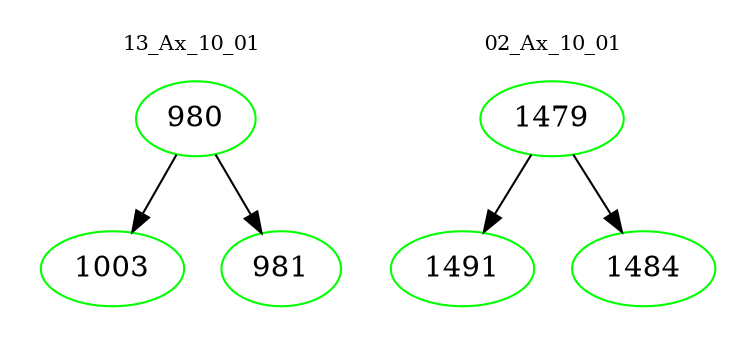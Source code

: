 digraph{
subgraph cluster_0 {
color = white
label = "13_Ax_10_01";
fontsize=10;
T0_980 [label="980", color="green"]
T0_980 -> T0_1003 [color="black"]
T0_1003 [label="1003", color="green"]
T0_980 -> T0_981 [color="black"]
T0_981 [label="981", color="green"]
}
subgraph cluster_1 {
color = white
label = "02_Ax_10_01";
fontsize=10;
T1_1479 [label="1479", color="green"]
T1_1479 -> T1_1491 [color="black"]
T1_1491 [label="1491", color="green"]
T1_1479 -> T1_1484 [color="black"]
T1_1484 [label="1484", color="green"]
}
}
